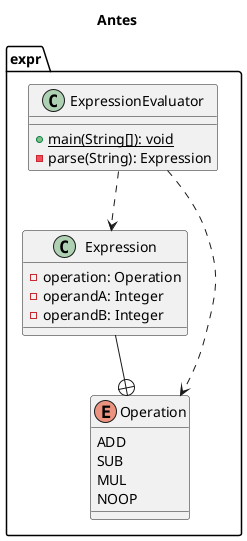 @startuml

title Antes

package expr {

    class ExpressionEvaluator {
        + {static} main(String[]): void
        - parse(String): Expression
    }

    class Expression {
        - operation: Operation
        - operandA: Integer
        - operandB: Integer
    }

    enum Operation {
        ADD
        SUB
        MUL
        NOOP
    }

    ExpressionEvaluator ..> Expression
    Expression --+ Operation
    ExpressionEvaluator ..> Operation
}

@enduml
